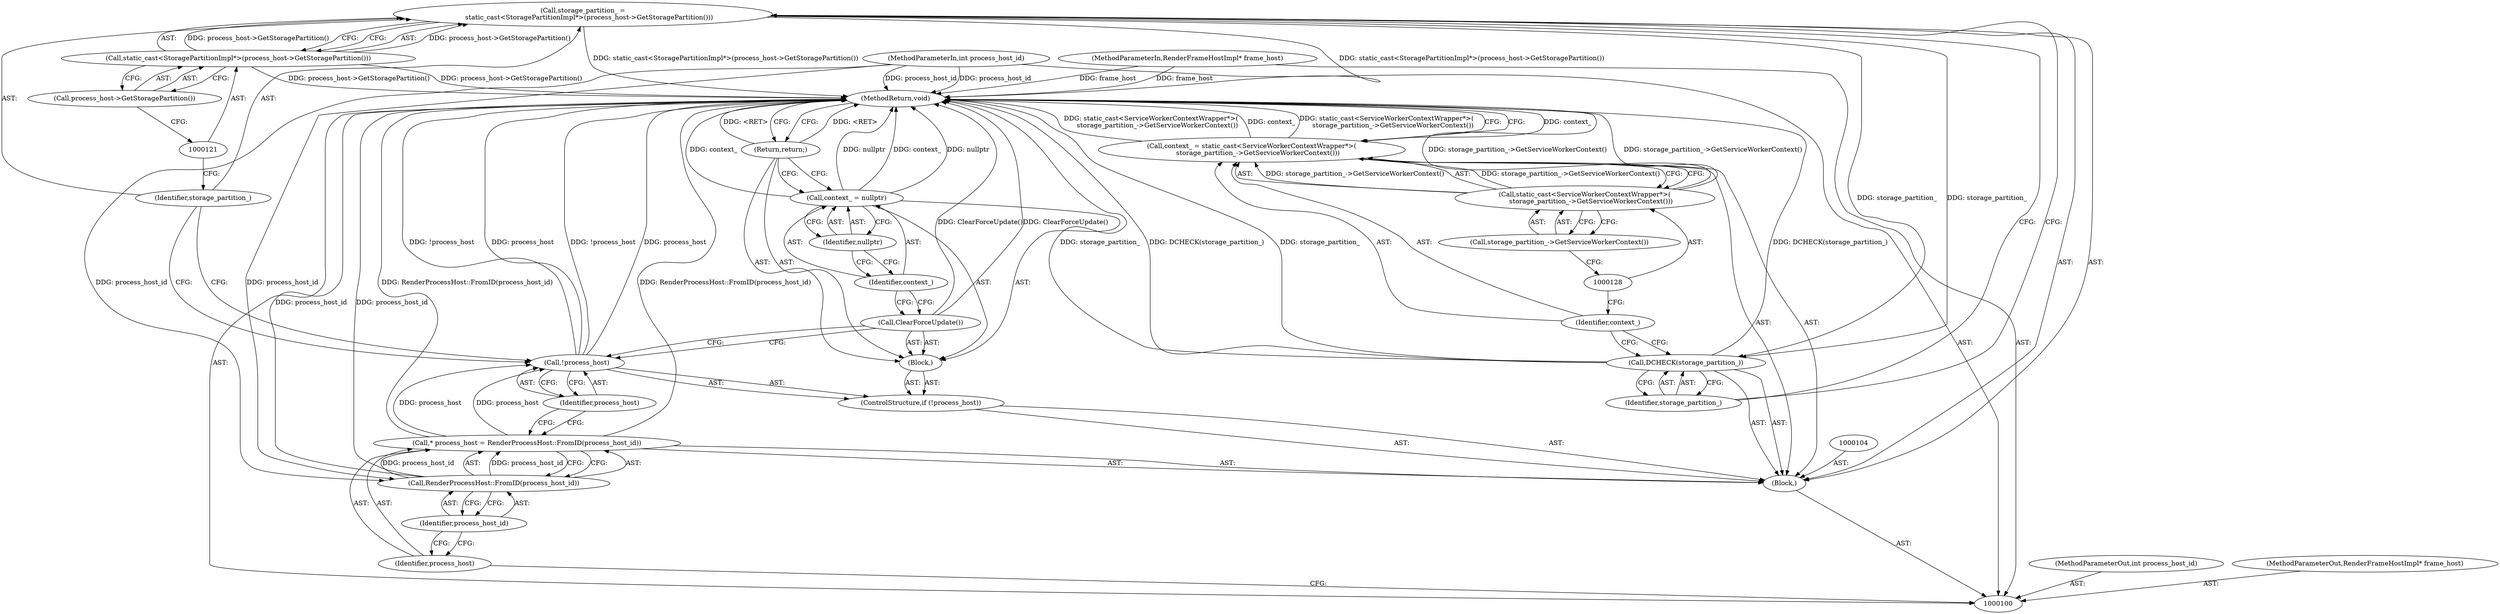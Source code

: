 digraph "0_Chrome_3c8e4852477d5b1e2da877808c998dc57db9460f_28" {
"1000118" [label="(Call,storage_partition_ =\n      static_cast<StoragePartitionImpl*>(process_host->GetStoragePartition()))"];
"1000119" [label="(Identifier,storage_partition_)"];
"1000122" [label="(Call,process_host->GetStoragePartition())"];
"1000120" [label="(Call,static_cast<StoragePartitionImpl*>(process_host->GetStoragePartition()))"];
"1000123" [label="(Call,DCHECK(storage_partition_))"];
"1000124" [label="(Identifier,storage_partition_)"];
"1000127" [label="(Call,static_cast<ServiceWorkerContextWrapper*>(\n      storage_partition_->GetServiceWorkerContext()))"];
"1000125" [label="(Call,context_ = static_cast<ServiceWorkerContextWrapper*>(\n      storage_partition_->GetServiceWorkerContext()))"];
"1000126" [label="(Identifier,context_)"];
"1000129" [label="(Call,storage_partition_->GetServiceWorkerContext())"];
"1000130" [label="(MethodReturn,void)"];
"1000101" [label="(MethodParameterIn,int process_host_id)"];
"1000168" [label="(MethodParameterOut,int process_host_id)"];
"1000102" [label="(MethodParameterIn,RenderFrameHostImpl* frame_host)"];
"1000169" [label="(MethodParameterOut,RenderFrameHostImpl* frame_host)"];
"1000103" [label="(Block,)"];
"1000105" [label="(Call,* process_host = RenderProcessHost::FromID(process_host_id))"];
"1000106" [label="(Identifier,process_host)"];
"1000107" [label="(Call,RenderProcessHost::FromID(process_host_id))"];
"1000108" [label="(Identifier,process_host_id)"];
"1000112" [label="(Block,)"];
"1000109" [label="(ControlStructure,if (!process_host))"];
"1000110" [label="(Call,!process_host)"];
"1000111" [label="(Identifier,process_host)"];
"1000113" [label="(Call,ClearForceUpdate())"];
"1000116" [label="(Identifier,nullptr)"];
"1000114" [label="(Call,context_ = nullptr)"];
"1000115" [label="(Identifier,context_)"];
"1000117" [label="(Return,return;)"];
"1000118" -> "1000103"  [label="AST: "];
"1000118" -> "1000120"  [label="CFG: "];
"1000119" -> "1000118"  [label="AST: "];
"1000120" -> "1000118"  [label="AST: "];
"1000124" -> "1000118"  [label="CFG: "];
"1000118" -> "1000130"  [label="DDG: static_cast<StoragePartitionImpl*>(process_host->GetStoragePartition())"];
"1000120" -> "1000118"  [label="DDG: process_host->GetStoragePartition()"];
"1000118" -> "1000123"  [label="DDG: storage_partition_"];
"1000119" -> "1000118"  [label="AST: "];
"1000119" -> "1000110"  [label="CFG: "];
"1000121" -> "1000119"  [label="CFG: "];
"1000122" -> "1000120"  [label="AST: "];
"1000122" -> "1000121"  [label="CFG: "];
"1000120" -> "1000122"  [label="CFG: "];
"1000120" -> "1000118"  [label="AST: "];
"1000120" -> "1000122"  [label="CFG: "];
"1000121" -> "1000120"  [label="AST: "];
"1000122" -> "1000120"  [label="AST: "];
"1000118" -> "1000120"  [label="CFG: "];
"1000120" -> "1000130"  [label="DDG: process_host->GetStoragePartition()"];
"1000120" -> "1000118"  [label="DDG: process_host->GetStoragePartition()"];
"1000123" -> "1000103"  [label="AST: "];
"1000123" -> "1000124"  [label="CFG: "];
"1000124" -> "1000123"  [label="AST: "];
"1000126" -> "1000123"  [label="CFG: "];
"1000123" -> "1000130"  [label="DDG: DCHECK(storage_partition_)"];
"1000123" -> "1000130"  [label="DDG: storage_partition_"];
"1000118" -> "1000123"  [label="DDG: storage_partition_"];
"1000124" -> "1000123"  [label="AST: "];
"1000124" -> "1000118"  [label="CFG: "];
"1000123" -> "1000124"  [label="CFG: "];
"1000127" -> "1000125"  [label="AST: "];
"1000127" -> "1000129"  [label="CFG: "];
"1000128" -> "1000127"  [label="AST: "];
"1000129" -> "1000127"  [label="AST: "];
"1000125" -> "1000127"  [label="CFG: "];
"1000127" -> "1000130"  [label="DDG: storage_partition_->GetServiceWorkerContext()"];
"1000127" -> "1000125"  [label="DDG: storage_partition_->GetServiceWorkerContext()"];
"1000125" -> "1000103"  [label="AST: "];
"1000125" -> "1000127"  [label="CFG: "];
"1000126" -> "1000125"  [label="AST: "];
"1000127" -> "1000125"  [label="AST: "];
"1000130" -> "1000125"  [label="CFG: "];
"1000125" -> "1000130"  [label="DDG: context_"];
"1000125" -> "1000130"  [label="DDG: static_cast<ServiceWorkerContextWrapper*>(\n      storage_partition_->GetServiceWorkerContext())"];
"1000127" -> "1000125"  [label="DDG: storage_partition_->GetServiceWorkerContext()"];
"1000126" -> "1000125"  [label="AST: "];
"1000126" -> "1000123"  [label="CFG: "];
"1000128" -> "1000126"  [label="CFG: "];
"1000129" -> "1000127"  [label="AST: "];
"1000129" -> "1000128"  [label="CFG: "];
"1000127" -> "1000129"  [label="CFG: "];
"1000130" -> "1000100"  [label="AST: "];
"1000130" -> "1000117"  [label="CFG: "];
"1000130" -> "1000125"  [label="CFG: "];
"1000117" -> "1000130"  [label="DDG: <RET>"];
"1000125" -> "1000130"  [label="DDG: context_"];
"1000125" -> "1000130"  [label="DDG: static_cast<ServiceWorkerContextWrapper*>(\n      storage_partition_->GetServiceWorkerContext())"];
"1000107" -> "1000130"  [label="DDG: process_host_id"];
"1000105" -> "1000130"  [label="DDG: RenderProcessHost::FromID(process_host_id)"];
"1000123" -> "1000130"  [label="DDG: DCHECK(storage_partition_)"];
"1000123" -> "1000130"  [label="DDG: storage_partition_"];
"1000127" -> "1000130"  [label="DDG: storage_partition_->GetServiceWorkerContext()"];
"1000114" -> "1000130"  [label="DDG: context_"];
"1000114" -> "1000130"  [label="DDG: nullptr"];
"1000102" -> "1000130"  [label="DDG: frame_host"];
"1000120" -> "1000130"  [label="DDG: process_host->GetStoragePartition()"];
"1000113" -> "1000130"  [label="DDG: ClearForceUpdate()"];
"1000101" -> "1000130"  [label="DDG: process_host_id"];
"1000110" -> "1000130"  [label="DDG: !process_host"];
"1000110" -> "1000130"  [label="DDG: process_host"];
"1000118" -> "1000130"  [label="DDG: static_cast<StoragePartitionImpl*>(process_host->GetStoragePartition())"];
"1000101" -> "1000100"  [label="AST: "];
"1000101" -> "1000130"  [label="DDG: process_host_id"];
"1000101" -> "1000107"  [label="DDG: process_host_id"];
"1000168" -> "1000100"  [label="AST: "];
"1000102" -> "1000100"  [label="AST: "];
"1000102" -> "1000130"  [label="DDG: frame_host"];
"1000169" -> "1000100"  [label="AST: "];
"1000103" -> "1000100"  [label="AST: "];
"1000104" -> "1000103"  [label="AST: "];
"1000105" -> "1000103"  [label="AST: "];
"1000109" -> "1000103"  [label="AST: "];
"1000118" -> "1000103"  [label="AST: "];
"1000123" -> "1000103"  [label="AST: "];
"1000125" -> "1000103"  [label="AST: "];
"1000105" -> "1000103"  [label="AST: "];
"1000105" -> "1000107"  [label="CFG: "];
"1000106" -> "1000105"  [label="AST: "];
"1000107" -> "1000105"  [label="AST: "];
"1000111" -> "1000105"  [label="CFG: "];
"1000105" -> "1000130"  [label="DDG: RenderProcessHost::FromID(process_host_id)"];
"1000107" -> "1000105"  [label="DDG: process_host_id"];
"1000105" -> "1000110"  [label="DDG: process_host"];
"1000106" -> "1000105"  [label="AST: "];
"1000106" -> "1000100"  [label="CFG: "];
"1000108" -> "1000106"  [label="CFG: "];
"1000107" -> "1000105"  [label="AST: "];
"1000107" -> "1000108"  [label="CFG: "];
"1000108" -> "1000107"  [label="AST: "];
"1000105" -> "1000107"  [label="CFG: "];
"1000107" -> "1000130"  [label="DDG: process_host_id"];
"1000107" -> "1000105"  [label="DDG: process_host_id"];
"1000101" -> "1000107"  [label="DDG: process_host_id"];
"1000108" -> "1000107"  [label="AST: "];
"1000108" -> "1000106"  [label="CFG: "];
"1000107" -> "1000108"  [label="CFG: "];
"1000112" -> "1000109"  [label="AST: "];
"1000113" -> "1000112"  [label="AST: "];
"1000114" -> "1000112"  [label="AST: "];
"1000117" -> "1000112"  [label="AST: "];
"1000109" -> "1000103"  [label="AST: "];
"1000110" -> "1000109"  [label="AST: "];
"1000112" -> "1000109"  [label="AST: "];
"1000110" -> "1000109"  [label="AST: "];
"1000110" -> "1000111"  [label="CFG: "];
"1000111" -> "1000110"  [label="AST: "];
"1000113" -> "1000110"  [label="CFG: "];
"1000119" -> "1000110"  [label="CFG: "];
"1000110" -> "1000130"  [label="DDG: !process_host"];
"1000110" -> "1000130"  [label="DDG: process_host"];
"1000105" -> "1000110"  [label="DDG: process_host"];
"1000111" -> "1000110"  [label="AST: "];
"1000111" -> "1000105"  [label="CFG: "];
"1000110" -> "1000111"  [label="CFG: "];
"1000113" -> "1000112"  [label="AST: "];
"1000113" -> "1000110"  [label="CFG: "];
"1000115" -> "1000113"  [label="CFG: "];
"1000113" -> "1000130"  [label="DDG: ClearForceUpdate()"];
"1000116" -> "1000114"  [label="AST: "];
"1000116" -> "1000115"  [label="CFG: "];
"1000114" -> "1000116"  [label="CFG: "];
"1000114" -> "1000112"  [label="AST: "];
"1000114" -> "1000116"  [label="CFG: "];
"1000115" -> "1000114"  [label="AST: "];
"1000116" -> "1000114"  [label="AST: "];
"1000117" -> "1000114"  [label="CFG: "];
"1000114" -> "1000130"  [label="DDG: context_"];
"1000114" -> "1000130"  [label="DDG: nullptr"];
"1000115" -> "1000114"  [label="AST: "];
"1000115" -> "1000113"  [label="CFG: "];
"1000116" -> "1000115"  [label="CFG: "];
"1000117" -> "1000112"  [label="AST: "];
"1000117" -> "1000114"  [label="CFG: "];
"1000130" -> "1000117"  [label="CFG: "];
"1000117" -> "1000130"  [label="DDG: <RET>"];
}
